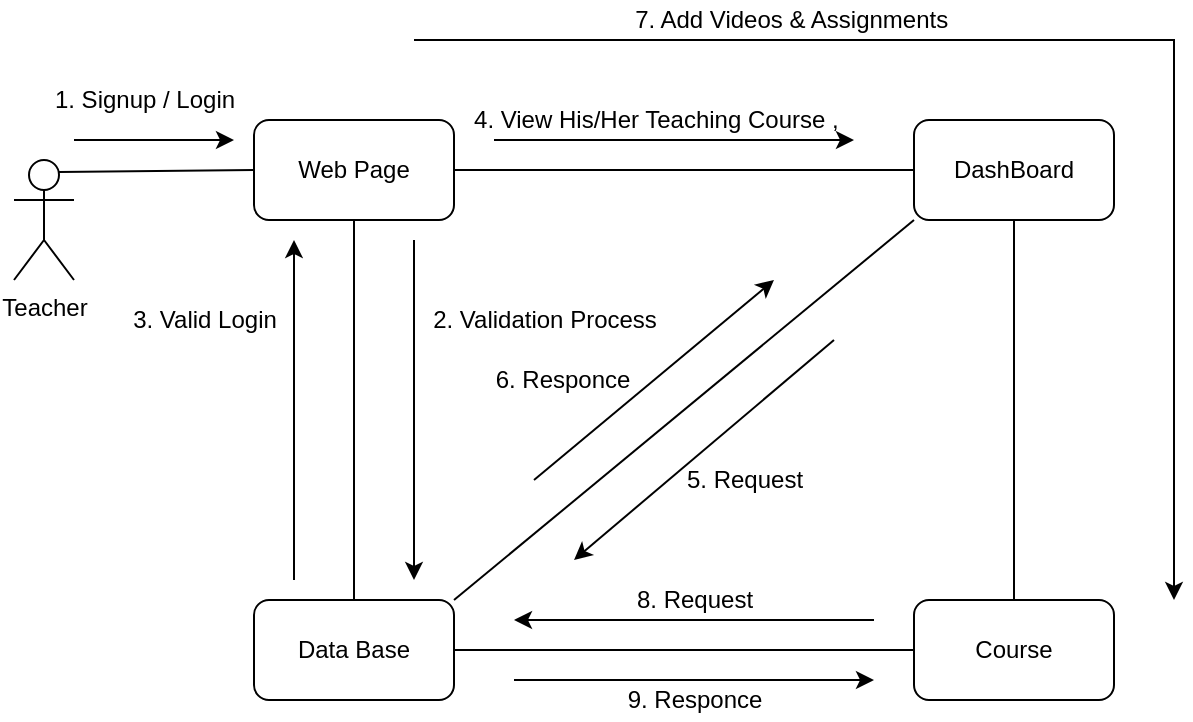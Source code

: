 <mxfile version="15.7.3" type="github">
  <diagram id="hnQG9wUVkO8S85CdUSW5" name="Page-1">
    <mxGraphModel dx="945" dy="571" grid="1" gridSize="10" guides="1" tooltips="1" connect="1" arrows="1" fold="1" page="1" pageScale="1" pageWidth="827" pageHeight="1169" math="0" shadow="0">
      <root>
        <mxCell id="0" />
        <mxCell id="1" parent="0" />
        <mxCell id="LgrQUkmrXFwx17UrA-fh-1" value="Teacher" style="shape=umlActor;verticalLabelPosition=bottom;verticalAlign=top;html=1;outlineConnect=0;" vertex="1" parent="1">
          <mxGeometry x="90" y="180" width="30" height="60" as="geometry" />
        </mxCell>
        <mxCell id="LgrQUkmrXFwx17UrA-fh-2" value="Web Page" style="rounded=1;whiteSpace=wrap;html=1;" vertex="1" parent="1">
          <mxGeometry x="210" y="160" width="100" height="50" as="geometry" />
        </mxCell>
        <mxCell id="LgrQUkmrXFwx17UrA-fh-3" value="" style="endArrow=none;html=1;rounded=0;exitX=0.75;exitY=0.1;exitDx=0;exitDy=0;exitPerimeter=0;entryX=0;entryY=0.5;entryDx=0;entryDy=0;" edge="1" parent="1" source="LgrQUkmrXFwx17UrA-fh-1" target="LgrQUkmrXFwx17UrA-fh-2">
          <mxGeometry width="50" height="50" relative="1" as="geometry">
            <mxPoint x="390" y="310" as="sourcePoint" />
            <mxPoint x="440" y="260" as="targetPoint" />
          </mxGeometry>
        </mxCell>
        <mxCell id="LgrQUkmrXFwx17UrA-fh-8" value="" style="endArrow=classic;html=1;rounded=0;" edge="1" parent="1">
          <mxGeometry relative="1" as="geometry">
            <mxPoint x="120" y="170" as="sourcePoint" />
            <mxPoint x="200" y="170" as="targetPoint" />
            <Array as="points">
              <mxPoint x="150" y="170" />
            </Array>
          </mxGeometry>
        </mxCell>
        <mxCell id="LgrQUkmrXFwx17UrA-fh-10" value="1. Signup / Login" style="text;html=1;align=center;verticalAlign=middle;resizable=0;points=[];autosize=1;strokeColor=none;fillColor=none;" vertex="1" parent="1">
          <mxGeometry x="100" y="140" width="110" height="20" as="geometry" />
        </mxCell>
        <mxCell id="LgrQUkmrXFwx17UrA-fh-11" value="Data Base" style="rounded=1;whiteSpace=wrap;html=1;" vertex="1" parent="1">
          <mxGeometry x="210" y="400" width="100" height="50" as="geometry" />
        </mxCell>
        <mxCell id="LgrQUkmrXFwx17UrA-fh-13" value="DashBoard" style="rounded=1;whiteSpace=wrap;html=1;" vertex="1" parent="1">
          <mxGeometry x="540" y="160" width="100" height="50" as="geometry" />
        </mxCell>
        <mxCell id="LgrQUkmrXFwx17UrA-fh-17" value="" style="endArrow=none;html=1;rounded=0;entryX=0.5;entryY=1;entryDx=0;entryDy=0;exitX=0.5;exitY=0;exitDx=0;exitDy=0;" edge="1" parent="1" source="LgrQUkmrXFwx17UrA-fh-11" target="LgrQUkmrXFwx17UrA-fh-2">
          <mxGeometry width="50" height="50" relative="1" as="geometry">
            <mxPoint x="390" y="360" as="sourcePoint" />
            <mxPoint x="440" y="310" as="targetPoint" />
          </mxGeometry>
        </mxCell>
        <mxCell id="LgrQUkmrXFwx17UrA-fh-18" value="" style="endArrow=none;html=1;rounded=0;exitX=1;exitY=0.5;exitDx=0;exitDy=0;entryX=0;entryY=0.5;entryDx=0;entryDy=0;" edge="1" parent="1" source="LgrQUkmrXFwx17UrA-fh-2" target="LgrQUkmrXFwx17UrA-fh-13">
          <mxGeometry width="50" height="50" relative="1" as="geometry">
            <mxPoint x="390" y="360" as="sourcePoint" />
            <mxPoint x="440" y="310" as="targetPoint" />
          </mxGeometry>
        </mxCell>
        <mxCell id="LgrQUkmrXFwx17UrA-fh-19" value="" style="endArrow=classic;html=1;rounded=0;" edge="1" parent="1">
          <mxGeometry width="50" height="50" relative="1" as="geometry">
            <mxPoint x="290" y="220" as="sourcePoint" />
            <mxPoint x="290" y="390" as="targetPoint" />
          </mxGeometry>
        </mxCell>
        <mxCell id="LgrQUkmrXFwx17UrA-fh-20" value="2. Validation Process" style="text;html=1;align=center;verticalAlign=middle;resizable=0;points=[];autosize=1;strokeColor=none;fillColor=none;" vertex="1" parent="1">
          <mxGeometry x="290" y="250" width="130" height="20" as="geometry" />
        </mxCell>
        <mxCell id="LgrQUkmrXFwx17UrA-fh-22" value="" style="endArrow=classic;html=1;rounded=0;" edge="1" parent="1">
          <mxGeometry width="50" height="50" relative="1" as="geometry">
            <mxPoint x="230" y="390" as="sourcePoint" />
            <mxPoint x="230" y="220" as="targetPoint" />
          </mxGeometry>
        </mxCell>
        <mxCell id="LgrQUkmrXFwx17UrA-fh-23" value="3. Valid Login" style="text;html=1;align=center;verticalAlign=middle;resizable=0;points=[];autosize=1;strokeColor=none;fillColor=none;" vertex="1" parent="1">
          <mxGeometry x="140" y="250" width="90" height="20" as="geometry" />
        </mxCell>
        <mxCell id="LgrQUkmrXFwx17UrA-fh-24" value="4. View His/Her Teaching Course , &amp;nbsp;" style="text;html=1;align=center;verticalAlign=middle;resizable=0;points=[];autosize=1;strokeColor=none;fillColor=none;" vertex="1" parent="1">
          <mxGeometry x="314" y="150" width="200" height="20" as="geometry" />
        </mxCell>
        <mxCell id="LgrQUkmrXFwx17UrA-fh-25" value="" style="endArrow=classic;html=1;rounded=0;" edge="1" parent="1">
          <mxGeometry width="50" height="50" relative="1" as="geometry">
            <mxPoint x="330" y="170" as="sourcePoint" />
            <mxPoint x="510" y="170" as="targetPoint" />
          </mxGeometry>
        </mxCell>
        <mxCell id="LgrQUkmrXFwx17UrA-fh-26" value="Course" style="rounded=1;whiteSpace=wrap;html=1;" vertex="1" parent="1">
          <mxGeometry x="540" y="400" width="100" height="50" as="geometry" />
        </mxCell>
        <mxCell id="LgrQUkmrXFwx17UrA-fh-28" value="" style="endArrow=none;html=1;rounded=0;exitX=1;exitY=0;exitDx=0;exitDy=0;entryX=0;entryY=1;entryDx=0;entryDy=0;" edge="1" parent="1" source="LgrQUkmrXFwx17UrA-fh-11" target="LgrQUkmrXFwx17UrA-fh-13">
          <mxGeometry width="50" height="50" relative="1" as="geometry">
            <mxPoint x="390" y="360" as="sourcePoint" />
            <mxPoint x="440" y="310" as="targetPoint" />
          </mxGeometry>
        </mxCell>
        <mxCell id="LgrQUkmrXFwx17UrA-fh-29" value="" style="endArrow=classic;html=1;rounded=0;" edge="1" parent="1">
          <mxGeometry width="50" height="50" relative="1" as="geometry">
            <mxPoint x="500" y="270" as="sourcePoint" />
            <mxPoint x="370" y="380" as="targetPoint" />
          </mxGeometry>
        </mxCell>
        <mxCell id="LgrQUkmrXFwx17UrA-fh-31" value="5. Request" style="text;html=1;align=center;verticalAlign=middle;resizable=0;points=[];autosize=1;strokeColor=none;fillColor=none;" vertex="1" parent="1">
          <mxGeometry x="420" y="330" width="70" height="20" as="geometry" />
        </mxCell>
        <mxCell id="LgrQUkmrXFwx17UrA-fh-32" value="" style="endArrow=classic;html=1;rounded=0;" edge="1" parent="1">
          <mxGeometry width="50" height="50" relative="1" as="geometry">
            <mxPoint x="350" y="340" as="sourcePoint" />
            <mxPoint x="470" y="240" as="targetPoint" />
          </mxGeometry>
        </mxCell>
        <mxCell id="LgrQUkmrXFwx17UrA-fh-33" value="6. Responce" style="text;html=1;align=center;verticalAlign=middle;resizable=0;points=[];autosize=1;strokeColor=none;fillColor=none;" vertex="1" parent="1">
          <mxGeometry x="324" y="280" width="80" height="20" as="geometry" />
        </mxCell>
        <mxCell id="LgrQUkmrXFwx17UrA-fh-34" value="" style="endArrow=classic;html=1;rounded=0;" edge="1" parent="1">
          <mxGeometry width="50" height="50" relative="1" as="geometry">
            <mxPoint x="290" y="120" as="sourcePoint" />
            <mxPoint x="670" y="400" as="targetPoint" />
            <Array as="points">
              <mxPoint x="670" y="120" />
            </Array>
          </mxGeometry>
        </mxCell>
        <mxCell id="LgrQUkmrXFwx17UrA-fh-35" value="7. Add Videos &amp;amp; Assignments&amp;nbsp;" style="text;html=1;align=center;verticalAlign=middle;resizable=0;points=[];autosize=1;strokeColor=none;fillColor=none;" vertex="1" parent="1">
          <mxGeometry x="390" y="100" width="180" height="20" as="geometry" />
        </mxCell>
        <mxCell id="LgrQUkmrXFwx17UrA-fh-36" value="" style="endArrow=none;html=1;rounded=0;entryX=0.5;entryY=1;entryDx=0;entryDy=0;exitX=0.5;exitY=0;exitDx=0;exitDy=0;" edge="1" parent="1" source="LgrQUkmrXFwx17UrA-fh-26" target="LgrQUkmrXFwx17UrA-fh-13">
          <mxGeometry width="50" height="50" relative="1" as="geometry">
            <mxPoint x="390" y="360" as="sourcePoint" />
            <mxPoint x="440" y="310" as="targetPoint" />
          </mxGeometry>
        </mxCell>
        <mxCell id="LgrQUkmrXFwx17UrA-fh-37" value="" style="endArrow=none;html=1;rounded=0;entryX=0;entryY=0.5;entryDx=0;entryDy=0;exitX=1;exitY=0.5;exitDx=0;exitDy=0;" edge="1" parent="1" source="LgrQUkmrXFwx17UrA-fh-11" target="LgrQUkmrXFwx17UrA-fh-26">
          <mxGeometry width="50" height="50" relative="1" as="geometry">
            <mxPoint x="390" y="360" as="sourcePoint" />
            <mxPoint x="440" y="310" as="targetPoint" />
          </mxGeometry>
        </mxCell>
        <mxCell id="LgrQUkmrXFwx17UrA-fh-38" value="" style="endArrow=classic;html=1;rounded=0;" edge="1" parent="1">
          <mxGeometry width="50" height="50" relative="1" as="geometry">
            <mxPoint x="520" y="410" as="sourcePoint" />
            <mxPoint x="340" y="410" as="targetPoint" />
          </mxGeometry>
        </mxCell>
        <mxCell id="LgrQUkmrXFwx17UrA-fh-39" value="" style="endArrow=classic;html=1;rounded=0;" edge="1" parent="1">
          <mxGeometry width="50" height="50" relative="1" as="geometry">
            <mxPoint x="340" y="440" as="sourcePoint" />
            <mxPoint x="520" y="440" as="targetPoint" />
          </mxGeometry>
        </mxCell>
        <mxCell id="LgrQUkmrXFwx17UrA-fh-40" value="8. Request" style="text;html=1;align=center;verticalAlign=middle;resizable=0;points=[];autosize=1;strokeColor=none;fillColor=none;" vertex="1" parent="1">
          <mxGeometry x="395" y="390" width="70" height="20" as="geometry" />
        </mxCell>
        <mxCell id="LgrQUkmrXFwx17UrA-fh-41" value="9. Responce" style="text;html=1;align=center;verticalAlign=middle;resizable=0;points=[];autosize=1;strokeColor=none;fillColor=none;" vertex="1" parent="1">
          <mxGeometry x="390" y="440" width="80" height="20" as="geometry" />
        </mxCell>
      </root>
    </mxGraphModel>
  </diagram>
</mxfile>
